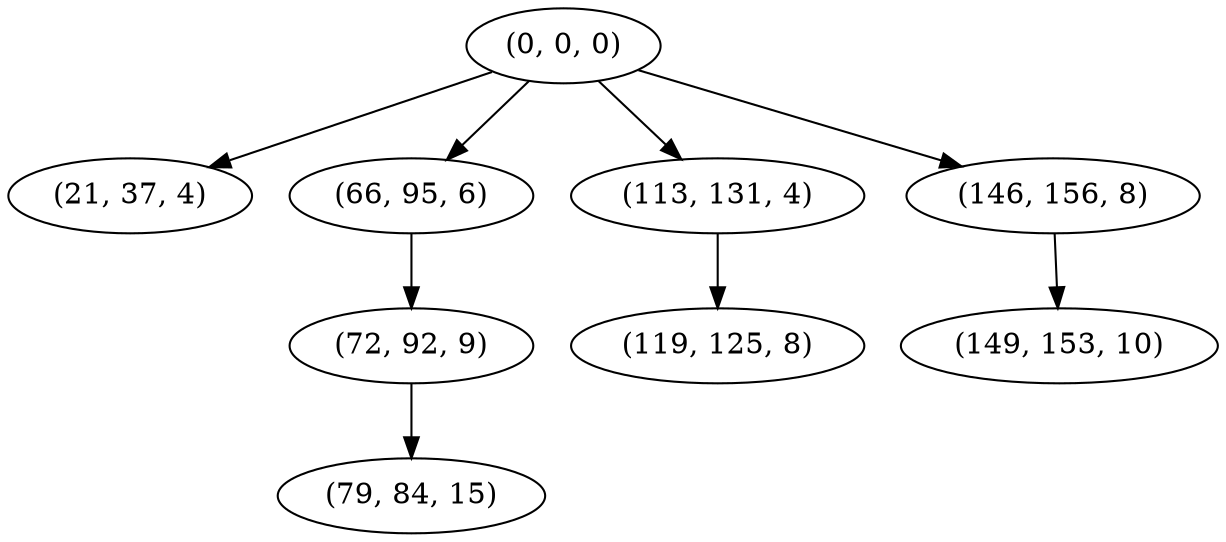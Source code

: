 digraph tree {
    "(0, 0, 0)";
    "(21, 37, 4)";
    "(66, 95, 6)";
    "(72, 92, 9)";
    "(79, 84, 15)";
    "(113, 131, 4)";
    "(119, 125, 8)";
    "(146, 156, 8)";
    "(149, 153, 10)";
    "(0, 0, 0)" -> "(21, 37, 4)";
    "(0, 0, 0)" -> "(66, 95, 6)";
    "(0, 0, 0)" -> "(113, 131, 4)";
    "(0, 0, 0)" -> "(146, 156, 8)";
    "(66, 95, 6)" -> "(72, 92, 9)";
    "(72, 92, 9)" -> "(79, 84, 15)";
    "(113, 131, 4)" -> "(119, 125, 8)";
    "(146, 156, 8)" -> "(149, 153, 10)";
}
